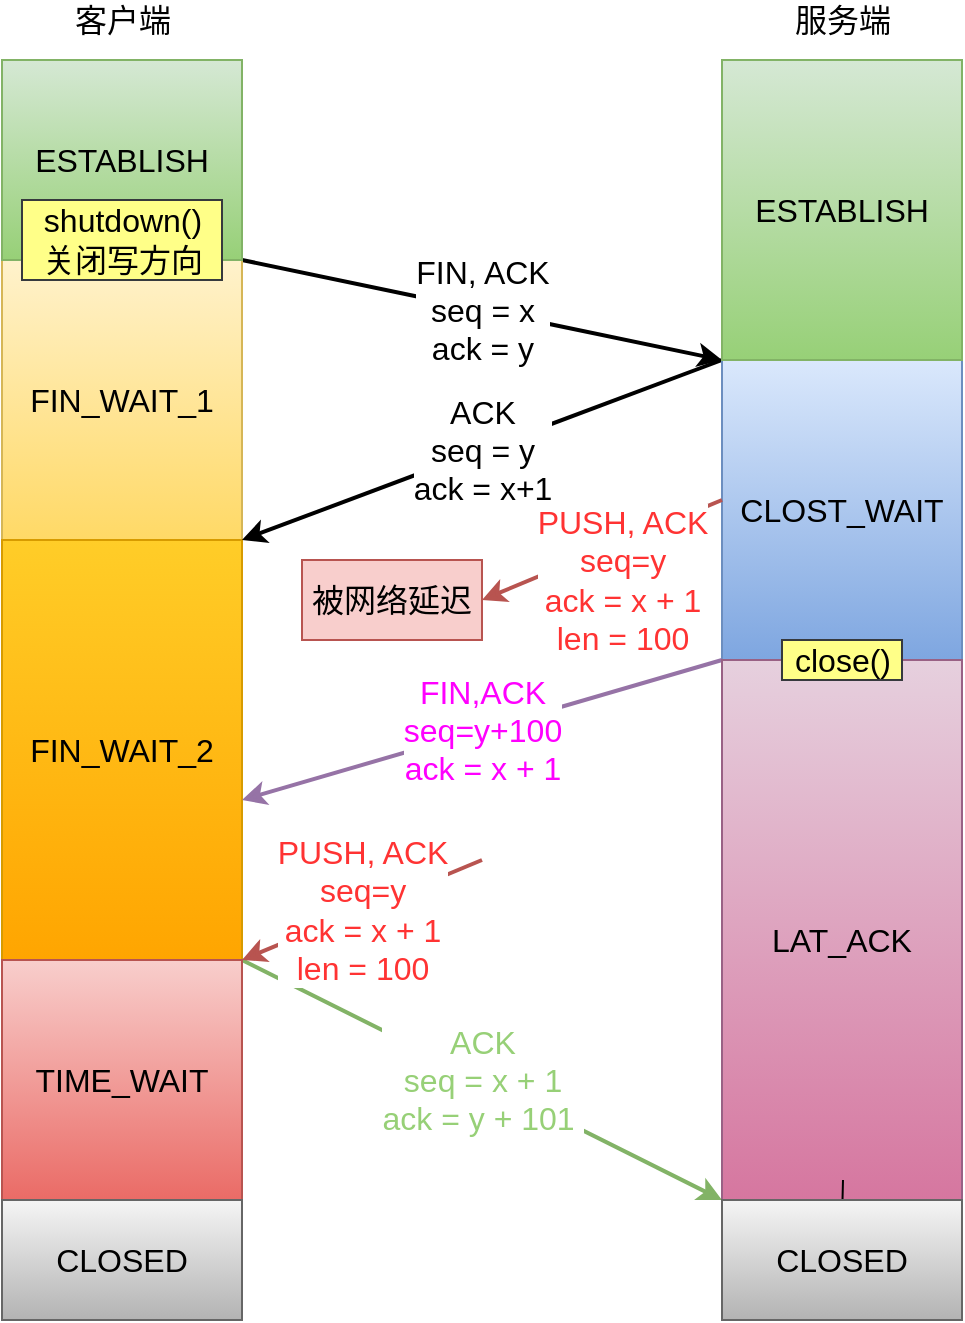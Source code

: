 <mxfile version="15.0.6" type="github">
  <diagram id="ANAUuJqYN83Xgmc9TEa5" name="第 1 页">
    <mxGraphModel dx="946" dy="501" grid="1" gridSize="10" guides="1" tooltips="1" connect="1" arrows="1" fold="1" page="1" pageScale="1" pageWidth="827" pageHeight="1169" math="0" shadow="0">
      <root>
        <mxCell id="0" />
        <mxCell id="1" parent="0" />
        <mxCell id="-hhRETg1GXGdjl2k0zsn-1" value="FIN, ACK&lt;br&gt;seq = x&lt;br&gt;ack = y" style="rounded=0;orthogonalLoop=1;jettySize=auto;html=1;entryX=0;entryY=0;entryDx=0;entryDy=0;fontSize=16;exitX=1;exitY=0;exitDx=0;exitDy=0;strokeWidth=2;" parent="1" source="-hhRETg1GXGdjl2k0zsn-2" target="-hhRETg1GXGdjl2k0zsn-8" edge="1">
          <mxGeometry relative="1" as="geometry" />
        </mxCell>
        <mxCell id="-hhRETg1GXGdjl2k0zsn-2" value="FIN_WAIT_1" style="rounded=0;whiteSpace=wrap;html=1;fontSize=16;gradientColor=#ffd966;fillColor=#fff2cc;strokeColor=#d6b656;" parent="1" vertex="1">
          <mxGeometry x="120" y="180" width="120" height="140" as="geometry" />
        </mxCell>
        <mxCell id="-hhRETg1GXGdjl2k0zsn-3" value="FIN_WAIT_2" style="rounded=0;whiteSpace=wrap;html=1;fontSize=16;gradientColor=#ffa500;fillColor=#ffcd28;strokeColor=#d79b00;" parent="1" vertex="1">
          <mxGeometry x="120" y="320" width="120" height="210" as="geometry" />
        </mxCell>
        <mxCell id="-hhRETg1GXGdjl2k0zsn-24" value="&lt;font color=&quot;#97d077&quot; style=&quot;font-size: 16px&quot;&gt;ACK&lt;br style=&quot;font-size: 16px&quot;&gt;seq = x + 1&lt;br style=&quot;font-size: 16px&quot;&gt;ack = y + 101&amp;nbsp;&lt;/font&gt;" style="rounded=0;orthogonalLoop=1;jettySize=auto;html=1;entryX=0;entryY=0;entryDx=0;entryDy=0;exitX=1;exitY=0;exitDx=0;exitDy=0;fillColor=#d5e8d4;strokeColor=#82b366;strokeWidth=2;fontSize=16;" parent="1" source="-hhRETg1GXGdjl2k0zsn-4" target="-hhRETg1GXGdjl2k0zsn-11" edge="1">
          <mxGeometry relative="1" as="geometry">
            <mxPoint x="240" y="520" as="sourcePoint" />
            <mxPoint x="480" y="660" as="targetPoint" />
          </mxGeometry>
        </mxCell>
        <mxCell id="-hhRETg1GXGdjl2k0zsn-4" value="TIME_WAIT" style="rounded=0;whiteSpace=wrap;html=1;fontSize=16;gradientColor=#ea6b66;fillColor=#f8cecc;strokeColor=#b85450;" parent="1" vertex="1">
          <mxGeometry x="120" y="530" width="120" height="120" as="geometry" />
        </mxCell>
        <mxCell id="-hhRETg1GXGdjl2k0zsn-5" value="CLOSED" style="rounded=0;whiteSpace=wrap;html=1;fontSize=16;gradientColor=#b3b3b3;fillColor=#f5f5f5;strokeColor=#666666;" parent="1" vertex="1">
          <mxGeometry x="120" y="650" width="120" height="60" as="geometry" />
        </mxCell>
        <mxCell id="-hhRETg1GXGdjl2k0zsn-6" value="ACK &lt;br&gt;seq = y&lt;br&gt;ack = x+1" style="edgeStyle=none;rounded=0;orthogonalLoop=1;jettySize=auto;html=1;entryX=1;entryY=0;entryDx=0;entryDy=0;fontSize=16;exitX=0;exitY=0;exitDx=0;exitDy=0;strokeWidth=2;" parent="1" source="-hhRETg1GXGdjl2k0zsn-8" target="-hhRETg1GXGdjl2k0zsn-3" edge="1">
          <mxGeometry relative="1" as="geometry" />
        </mxCell>
        <mxCell id="-hhRETg1GXGdjl2k0zsn-7" value="" style="edgeStyle=none;rounded=0;orthogonalLoop=1;jettySize=auto;html=1;fontSize=16;" parent="1" target="-hhRETg1GXGdjl2k0zsn-10" edge="1">
          <mxGeometry relative="1" as="geometry">
            <mxPoint x="540" y="360" as="sourcePoint" />
          </mxGeometry>
        </mxCell>
        <mxCell id="-hhRETg1GXGdjl2k0zsn-8" value="CLOST_WAIT" style="rounded=0;whiteSpace=wrap;html=1;fontSize=16;gradientColor=#7ea6e0;fillColor=#dae8fc;strokeColor=#6c8ebf;" parent="1" vertex="1">
          <mxGeometry x="480" y="230" width="120" height="150" as="geometry" />
        </mxCell>
        <mxCell id="-hhRETg1GXGdjl2k0zsn-9" value="&lt;span style=&quot;color: rgb(255 , 0 , 255)&quot;&gt;FIN,ACK&lt;/span&gt;&lt;br style=&quot;color: rgb(255 , 0 , 255)&quot;&gt;&lt;span style=&quot;color: rgb(255 , 0 , 255)&quot;&gt;seq=y+100&lt;/span&gt;&lt;br style=&quot;color: rgb(255 , 0 , 255)&quot;&gt;&lt;span style=&quot;color: rgb(255 , 0 , 255)&quot;&gt;ack = x + 1&lt;/span&gt;&lt;font color=&quot;#ff00ff&quot;&gt;&lt;br&gt;&lt;/font&gt;" style="edgeStyle=none;rounded=0;orthogonalLoop=1;jettySize=auto;html=1;fontSize=16;exitX=0;exitY=0;exitDx=0;exitDy=0;strokeWidth=2;fillColor=#e1d5e7;strokeColor=#9673a6;" parent="1" source="-hhRETg1GXGdjl2k0zsn-10" edge="1">
          <mxGeometry relative="1" as="geometry">
            <mxPoint x="240" y="450" as="targetPoint" />
          </mxGeometry>
        </mxCell>
        <mxCell id="-hhRETg1GXGdjl2k0zsn-10" value="LAT_ACK" style="rounded=0;whiteSpace=wrap;html=1;fontSize=16;gradientColor=#d5739d;fillColor=#e6d0de;strokeColor=#996185;" parent="1" vertex="1">
          <mxGeometry x="480" y="380" width="120" height="280" as="geometry" />
        </mxCell>
        <mxCell id="-hhRETg1GXGdjl2k0zsn-23" value="" style="edgeStyle=orthogonalEdgeStyle;rounded=0;orthogonalLoop=1;jettySize=auto;html=1;" parent="1" target="-hhRETg1GXGdjl2k0zsn-10" edge="1">
          <mxGeometry relative="1" as="geometry">
            <mxPoint x="540" y="660" as="sourcePoint" />
          </mxGeometry>
        </mxCell>
        <mxCell id="-hhRETg1GXGdjl2k0zsn-11" value="CLOSED" style="rounded=0;whiteSpace=wrap;html=1;fontSize=16;gradientColor=#b3b3b3;fillColor=#f5f5f5;strokeColor=#666666;" parent="1" vertex="1">
          <mxGeometry x="480" y="650" width="120" height="60" as="geometry" />
        </mxCell>
        <mxCell id="-hhRETg1GXGdjl2k0zsn-12" value="close()" style="text;html=1;align=center;verticalAlign=middle;resizable=0;points=[];autosize=1;strokeColor=#36393d;fillColor=#ffff88;fontSize=16;" parent="1" vertex="1">
          <mxGeometry x="510" y="370" width="60" height="20" as="geometry" />
        </mxCell>
        <mxCell id="-hhRETg1GXGdjl2k0zsn-13" value="&lt;span style=&quot;color: rgb(255 , 51 , 51)&quot;&gt;PUSH, ACK&lt;/span&gt;&lt;br style=&quot;color: rgb(255 , 51 , 51)&quot;&gt;&lt;span style=&quot;color: rgb(255 , 51 , 51)&quot;&gt;seq=y&lt;/span&gt;&lt;br style=&quot;color: rgb(255 , 51 , 51)&quot;&gt;&lt;span style=&quot;color: rgb(255 , 51 , 51)&quot;&gt;ack = x + 1&lt;/span&gt;&lt;br style=&quot;color: rgb(255 , 51 , 51)&quot;&gt;&lt;span style=&quot;color: rgb(255 , 51 , 51)&quot;&gt;len = 100&lt;/span&gt;&lt;font color=&quot;#ff3333&quot;&gt;&lt;br&gt;&lt;/font&gt;" style="edgeStyle=none;rounded=0;orthogonalLoop=1;jettySize=auto;html=1;fontSize=16;strokeWidth=2;fillColor=#f8cecc;strokeColor=#b85450;" parent="1" edge="1">
          <mxGeometry x="-0.053" y="18" relative="1" as="geometry">
            <mxPoint x="480" y="300" as="sourcePoint" />
            <mxPoint x="360" y="350" as="targetPoint" />
            <mxPoint as="offset" />
          </mxGeometry>
        </mxCell>
        <mxCell id="-hhRETg1GXGdjl2k0zsn-14" value="客户端" style="text;html=1;align=center;verticalAlign=middle;resizable=0;points=[];autosize=1;strokeColor=none;fillColor=none;fontSize=16;" parent="1" vertex="1">
          <mxGeometry x="140" y="90" width="60" height="20" as="geometry" />
        </mxCell>
        <mxCell id="-hhRETg1GXGdjl2k0zsn-15" value="ESTABLISH" style="rounded=0;whiteSpace=wrap;html=1;fontSize=16;gradientColor=#97d077;fillColor=#d5e8d4;strokeColor=#82b366;" parent="1" vertex="1">
          <mxGeometry x="480" y="80" width="120" height="150" as="geometry" />
        </mxCell>
        <mxCell id="-hhRETg1GXGdjl2k0zsn-16" value="ESTABLISH" style="rounded=0;whiteSpace=wrap;html=1;fontSize=16;gradientColor=#97d077;fillColor=#d5e8d4;strokeColor=#82b366;" parent="1" vertex="1">
          <mxGeometry x="120" y="80" width="120" height="100" as="geometry" />
        </mxCell>
        <mxCell id="-hhRETg1GXGdjl2k0zsn-17" value="shutdown()&lt;br&gt;关闭写方向" style="text;html=1;align=center;verticalAlign=middle;resizable=0;points=[];autosize=1;strokeColor=#36393d;fillColor=#ffff88;fontSize=16;" parent="1" vertex="1">
          <mxGeometry x="130" y="150" width="100" height="40" as="geometry" />
        </mxCell>
        <mxCell id="-hhRETg1GXGdjl2k0zsn-18" value="客户端" style="text;html=1;align=center;verticalAlign=middle;resizable=0;points=[];autosize=1;strokeColor=none;fillColor=none;fontSize=16;" parent="1" vertex="1">
          <mxGeometry x="150" y="50" width="60" height="20" as="geometry" />
        </mxCell>
        <mxCell id="-hhRETg1GXGdjl2k0zsn-19" value="服务端" style="text;html=1;align=center;verticalAlign=middle;resizable=0;points=[];autosize=1;strokeColor=none;fillColor=none;fontSize=16;" parent="1" vertex="1">
          <mxGeometry x="510" y="50" width="60" height="20" as="geometry" />
        </mxCell>
        <mxCell id="-hhRETg1GXGdjl2k0zsn-20" value="被网络延迟" style="rounded=0;whiteSpace=wrap;html=1;fontSize=16;fillColor=#f8cecc;strokeColor=#b85450;" parent="1" vertex="1">
          <mxGeometry x="270" y="330" width="90" height="40" as="geometry" />
        </mxCell>
        <mxCell id="-hhRETg1GXGdjl2k0zsn-22" value="&lt;span style=&quot;color: rgb(255 , 51 , 51)&quot;&gt;PUSH, ACK&lt;/span&gt;&lt;br style=&quot;color: rgb(255 , 51 , 51)&quot;&gt;&lt;span style=&quot;color: rgb(255 , 51 , 51)&quot;&gt;seq=y&lt;/span&gt;&lt;br style=&quot;color: rgb(255 , 51 , 51)&quot;&gt;&lt;span style=&quot;color: rgb(255 , 51 , 51)&quot;&gt;ack = x + 1&lt;/span&gt;&lt;br style=&quot;color: rgb(255 , 51 , 51)&quot;&gt;&lt;span style=&quot;color: rgb(255 , 51 , 51)&quot;&gt;len = 100&lt;/span&gt;&lt;font color=&quot;#ff3333&quot;&gt;&lt;br&gt;&lt;/font&gt;" style="edgeStyle=none;rounded=0;orthogonalLoop=1;jettySize=auto;html=1;fontSize=16;strokeWidth=2;fillColor=#f8cecc;strokeColor=#b85450;" parent="1" edge="1">
          <mxGeometry relative="1" as="geometry">
            <mxPoint x="360" y="480" as="sourcePoint" />
            <mxPoint x="240" y="530" as="targetPoint" />
          </mxGeometry>
        </mxCell>
      </root>
    </mxGraphModel>
  </diagram>
</mxfile>
